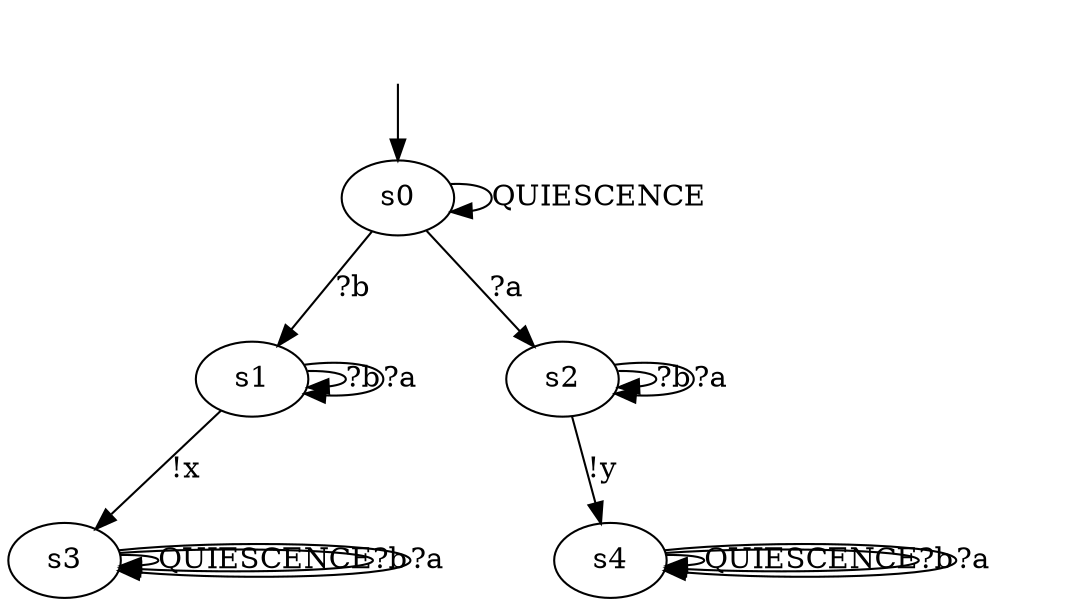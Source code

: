 digraph "../../DotModels/Iolts/02_iolts" {
s0 [label=s0];
s1 [label=s1];
s2 [label=s2];
s3 [label=s3];
s4 [label=s4];
s0 -> s0  [label=QUIESCENCE];
s0 -> s2  [label="?a"];
s0 -> s1  [label="?b"];
s1 -> s3  [label="!x"];
s1 -> s1  [label="?b"];
s1 -> s1  [label="?a"];
s2 -> s4  [label="!y"];
s2 -> s2  [label="?b"];
s2 -> s2  [label="?a"];
s3 -> s3  [label=QUIESCENCE];
s3 -> s3  [label="?b"];
s3 -> s3  [label="?a"];
s4 -> s4  [label=QUIESCENCE];
s4 -> s4  [label="?b"];
s4 -> s4  [label="?a"];
__start0 [label="", shape=none];
__start0 -> s0  [label=""];
}
